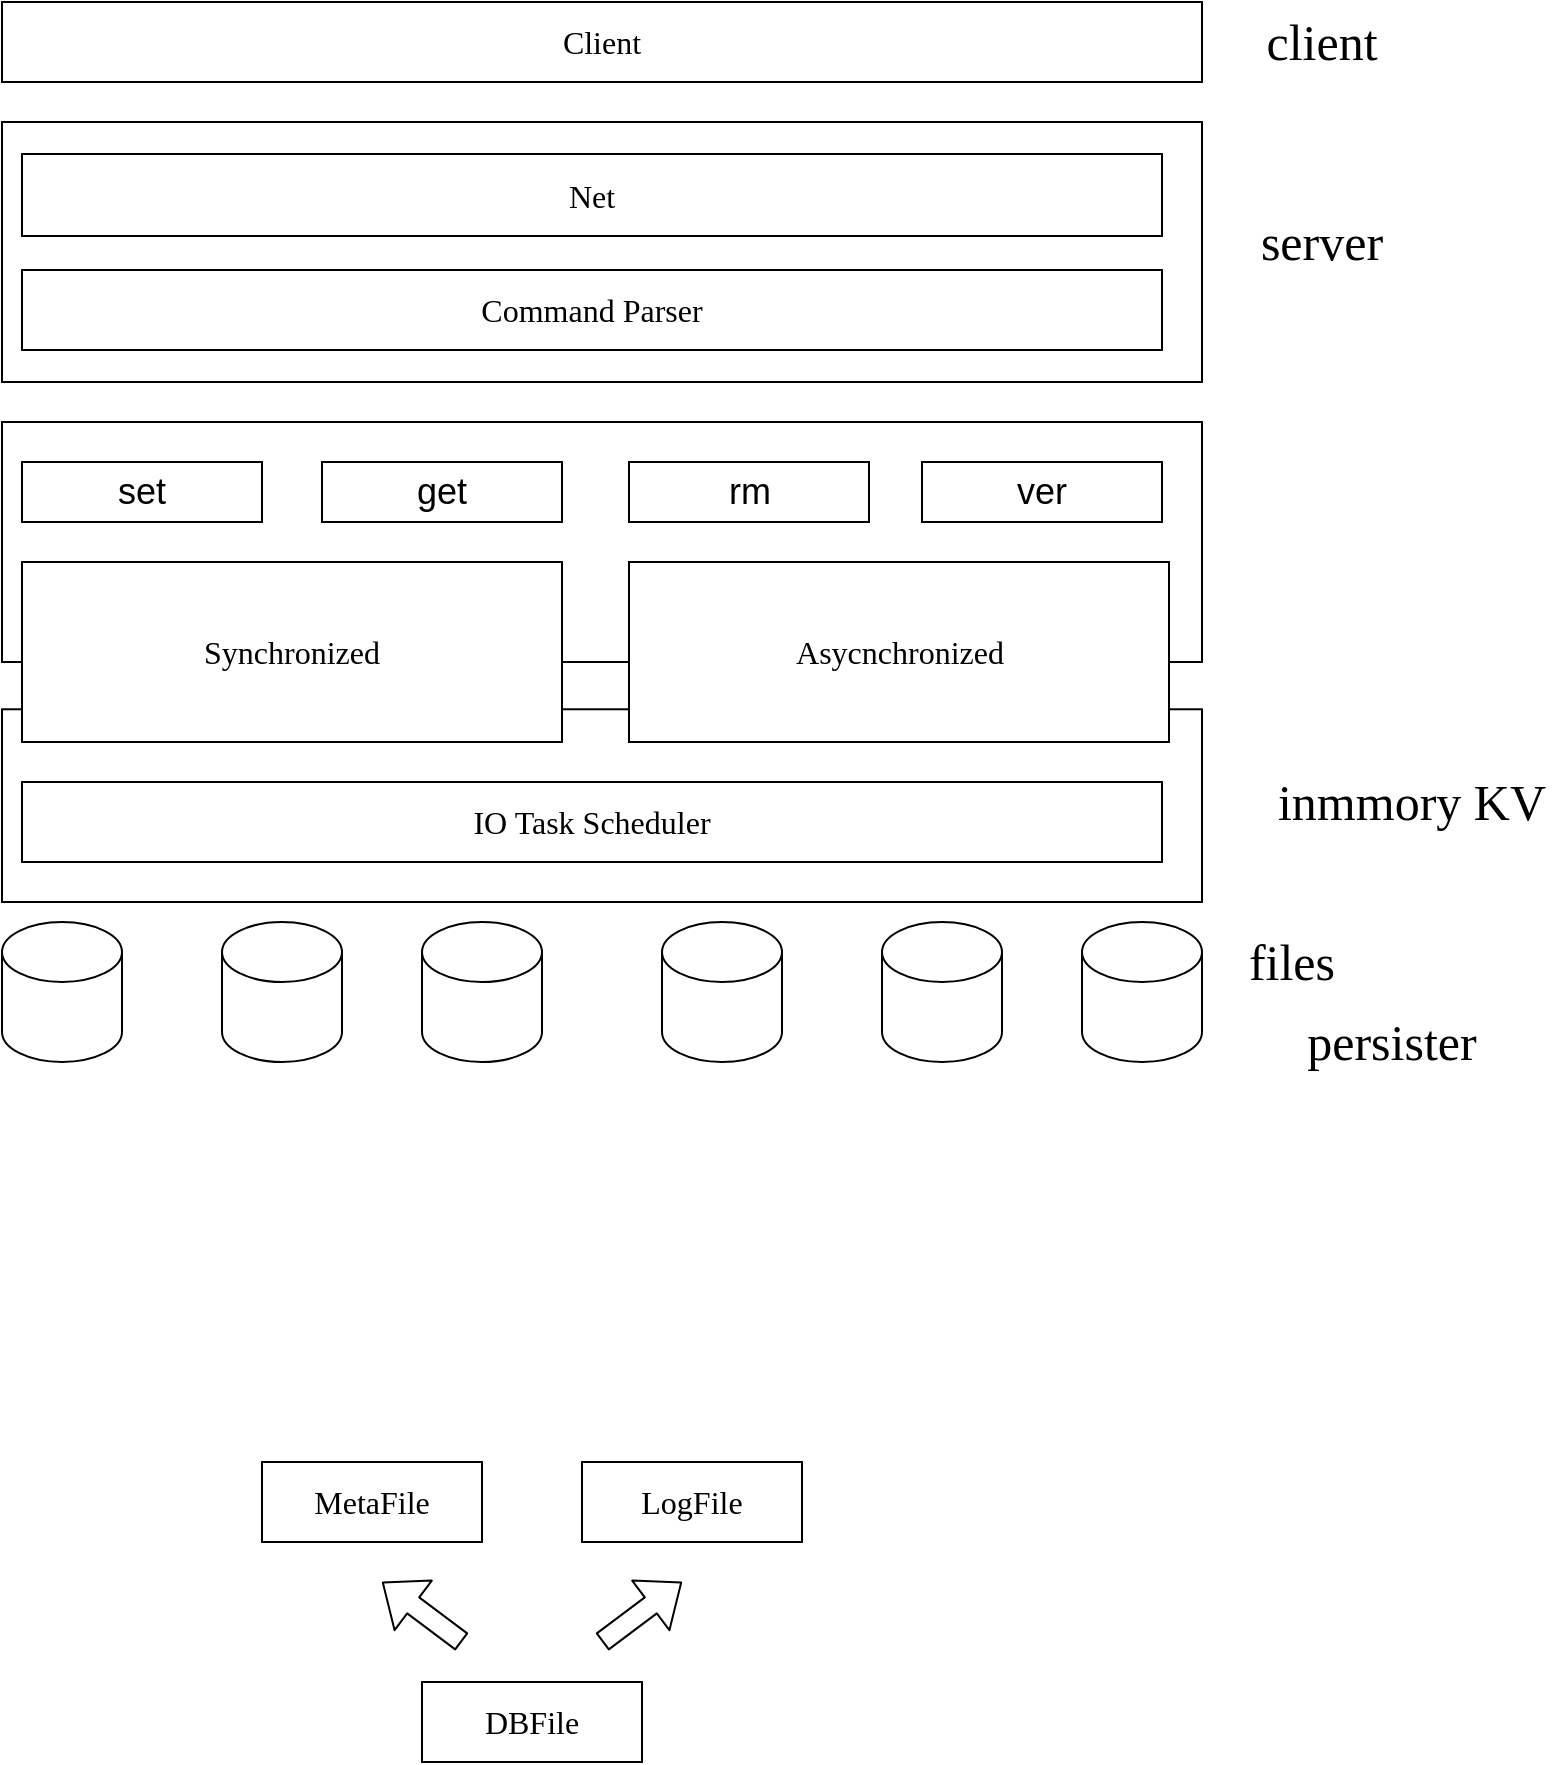 <mxfile>
    <diagram id="WoPxDRuf-QjIDOLjJjYh" name="鸡架图">
        <mxGraphModel dx="988" dy="1246" grid="1" gridSize="10" guides="1" tooltips="1" connect="1" arrows="1" fold="1" page="1" pageScale="1" pageWidth="827" pageHeight="1169" math="0" shadow="0">
            <root>
                <mxCell id="0"/>
                <mxCell id="1" parent="0"/>
                <mxCell id="27" value="Client" style="rounded=0;whiteSpace=wrap;html=1;fontFamily=Comic Sans MS;fontSize=16;" parent="1" vertex="1">
                    <mxGeometry x="20" y="10" width="600" height="40" as="geometry"/>
                </mxCell>
                <mxCell id="30" value="" style="group" parent="1" vertex="1" connectable="0">
                    <mxGeometry x="20" y="370" width="600" height="90" as="geometry"/>
                </mxCell>
                <mxCell id="31" value="" style="rounded=0;whiteSpace=wrap;html=1;" parent="30" vertex="1">
                    <mxGeometry y="-6.36" width="600" height="96.36" as="geometry"/>
                </mxCell>
                <mxCell id="48" value="IO Task Scheduler" style="rounded=0;whiteSpace=wrap;html=1;fontFamily=Comic Sans MS;fontSize=16;" parent="30" vertex="1">
                    <mxGeometry x="10" y="30" width="570" height="40" as="geometry"/>
                </mxCell>
                <mxCell id="8" value="" style="rounded=0;whiteSpace=wrap;html=1;" parent="1" vertex="1">
                    <mxGeometry x="20" y="70" width="600" height="130" as="geometry"/>
                </mxCell>
                <mxCell id="11" value="&lt;span style=&quot;font-size: 25px&quot;&gt;inmmory KV&lt;/span&gt;" style="text;html=1;strokeColor=none;fillColor=none;align=center;verticalAlign=middle;whiteSpace=wrap;rounded=0;fontSize=16;fontFamily=Comic Sans MS;" parent="1" vertex="1">
                    <mxGeometry x="650" y="390" width="150" height="40" as="geometry"/>
                </mxCell>
                <mxCell id="12" value="&lt;span style=&quot;font-size: 25px&quot;&gt;server&lt;/span&gt;" style="text;html=1;strokeColor=none;fillColor=none;align=center;verticalAlign=middle;whiteSpace=wrap;rounded=0;fontSize=16;fontFamily=Comic Sans MS;" parent="1" vertex="1">
                    <mxGeometry x="640" y="110" width="80" height="40" as="geometry"/>
                </mxCell>
                <mxCell id="13" value="Net" style="rounded=0;whiteSpace=wrap;html=1;fontFamily=Comic Sans MS;fontSize=16;" parent="1" vertex="1">
                    <mxGeometry x="30" y="86" width="570" height="41" as="geometry"/>
                </mxCell>
                <mxCell id="15" value="Command Parser" style="rounded=0;whiteSpace=wrap;html=1;fontFamily=Comic Sans MS;fontSize=16;" parent="1" vertex="1">
                    <mxGeometry x="30" y="144" width="570" height="40" as="geometry"/>
                </mxCell>
                <mxCell id="26" value="" style="group" parent="1" vertex="1" connectable="0">
                    <mxGeometry x="20" y="230" width="600" height="190" as="geometry"/>
                </mxCell>
                <mxCell id="2" value="" style="rounded=0;whiteSpace=wrap;html=1;" parent="26" vertex="1">
                    <mxGeometry y="-10" width="600" height="120" as="geometry"/>
                </mxCell>
                <mxCell id="18" value="&lt;font style=&quot;font-size: 18px&quot;&gt;rm&lt;/font&gt;" style="rounded=0;whiteSpace=wrap;html=1;" parent="26" vertex="1">
                    <mxGeometry x="313.5" y="10" width="120" height="30" as="geometry"/>
                </mxCell>
                <mxCell id="19" value="&lt;font style=&quot;font-size: 18px&quot;&gt;ver&lt;/font&gt;" style="rounded=0;whiteSpace=wrap;html=1;" parent="26" vertex="1">
                    <mxGeometry x="460" y="10" width="120" height="30" as="geometry"/>
                </mxCell>
                <mxCell id="21" value="&lt;font style=&quot;font-size: 18px&quot;&gt;set&lt;/font&gt;" style="rounded=0;whiteSpace=wrap;html=1;" parent="26" vertex="1">
                    <mxGeometry x="10" y="10" width="120" height="30" as="geometry"/>
                </mxCell>
                <mxCell id="22" value="&lt;font style=&quot;font-size: 18px&quot;&gt;get&lt;/font&gt;" style="rounded=0;whiteSpace=wrap;html=1;" parent="26" vertex="1">
                    <mxGeometry x="160" y="10" width="120" height="30" as="geometry"/>
                </mxCell>
                <mxCell id="24" value="Synchronized" style="rounded=0;whiteSpace=wrap;html=1;fontFamily=Comic Sans MS;fontSize=16;" parent="26" vertex="1">
                    <mxGeometry x="10" y="60" width="270" height="90" as="geometry"/>
                </mxCell>
                <mxCell id="25" value="Asycnchronized" style="rounded=0;whiteSpace=wrap;html=1;fontFamily=Comic Sans MS;fontSize=16;" parent="26" vertex="1">
                    <mxGeometry x="313.5" y="60" width="270" height="90" as="geometry"/>
                </mxCell>
                <mxCell id="28" style="edgeStyle=orthogonalEdgeStyle;rounded=0;orthogonalLoop=1;jettySize=auto;html=1;exitX=0.5;exitY=1;exitDx=0;exitDy=0;fontFamily=Comic Sans MS;fontSize=16;" parent="1" source="27" target="27" edge="1">
                    <mxGeometry relative="1" as="geometry"/>
                </mxCell>
                <mxCell id="29" value="&lt;span style=&quot;font-size: 25px&quot;&gt;client&lt;/span&gt;" style="text;html=1;strokeColor=none;fillColor=none;align=center;verticalAlign=middle;whiteSpace=wrap;rounded=0;fontSize=16;fontFamily=Comic Sans MS;" parent="1" vertex="1">
                    <mxGeometry x="640" y="10" width="80" height="40" as="geometry"/>
                </mxCell>
                <mxCell id="38" value="&lt;span style=&quot;font-size: 25px&quot;&gt;persister&lt;/span&gt;" style="text;html=1;strokeColor=none;fillColor=none;align=center;verticalAlign=middle;whiteSpace=wrap;rounded=0;fontSize=16;fontFamily=Comic Sans MS;" parent="1" vertex="1">
                    <mxGeometry x="640" y="510" width="150" height="40" as="geometry"/>
                </mxCell>
                <mxCell id="39" value="" style="shape=cylinder3;whiteSpace=wrap;html=1;boundedLbl=1;backgroundOutline=1;size=15;fontFamily=Comic Sans MS;fontSize=16;" parent="1" vertex="1">
                    <mxGeometry x="20" y="470" width="60" height="70" as="geometry"/>
                </mxCell>
                <mxCell id="40" value="" style="shape=cylinder3;whiteSpace=wrap;html=1;boundedLbl=1;backgroundOutline=1;size=15;fontFamily=Comic Sans MS;fontSize=16;" parent="1" vertex="1">
                    <mxGeometry x="130" y="470" width="60" height="70" as="geometry"/>
                </mxCell>
                <mxCell id="41" value="" style="shape=cylinder3;whiteSpace=wrap;html=1;boundedLbl=1;backgroundOutline=1;size=15;fontFamily=Comic Sans MS;fontSize=16;" parent="1" vertex="1">
                    <mxGeometry x="230" y="470" width="60" height="70" as="geometry"/>
                </mxCell>
                <mxCell id="42" value="" style="shape=cylinder3;whiteSpace=wrap;html=1;boundedLbl=1;backgroundOutline=1;size=15;fontFamily=Comic Sans MS;fontSize=16;" parent="1" vertex="1">
                    <mxGeometry x="350" y="470" width="60" height="70" as="geometry"/>
                </mxCell>
                <mxCell id="43" value="" style="shape=cylinder3;whiteSpace=wrap;html=1;boundedLbl=1;backgroundOutline=1;size=15;fontFamily=Comic Sans MS;fontSize=16;" parent="1" vertex="1">
                    <mxGeometry x="460" y="470" width="60" height="70" as="geometry"/>
                </mxCell>
                <mxCell id="44" value="" style="shape=cylinder3;whiteSpace=wrap;html=1;boundedLbl=1;backgroundOutline=1;size=15;fontFamily=Comic Sans MS;fontSize=16;" parent="1" vertex="1">
                    <mxGeometry x="560" y="470" width="60" height="70" as="geometry"/>
                </mxCell>
                <mxCell id="45" value="&lt;span style=&quot;font-size: 25px&quot;&gt;files&lt;/span&gt;" style="text;html=1;strokeColor=none;fillColor=none;align=center;verticalAlign=middle;whiteSpace=wrap;rounded=0;fontSize=16;fontFamily=Comic Sans MS;" parent="1" vertex="1">
                    <mxGeometry x="590" y="470" width="150" height="40" as="geometry"/>
                </mxCell>
                <mxCell id="49" value="DBFile" style="rounded=0;whiteSpace=wrap;html=1;fontFamily=Comic Sans MS;fontSize=16;" vertex="1" parent="1">
                    <mxGeometry x="230" y="850" width="110" height="40" as="geometry"/>
                </mxCell>
                <mxCell id="50" value="MetaFile" style="rounded=0;whiteSpace=wrap;html=1;fontFamily=Comic Sans MS;fontSize=16;" vertex="1" parent="1">
                    <mxGeometry x="150" y="740" width="110" height="40" as="geometry"/>
                </mxCell>
                <mxCell id="51" value="LogFile" style="rounded=0;whiteSpace=wrap;html=1;fontFamily=Comic Sans MS;fontSize=16;" vertex="1" parent="1">
                    <mxGeometry x="310" y="740" width="110" height="40" as="geometry"/>
                </mxCell>
                <mxCell id="52" value="" style="shape=flexArrow;endArrow=classic;html=1;" edge="1" parent="1">
                    <mxGeometry width="50" height="50" relative="1" as="geometry">
                        <mxPoint x="320" y="830" as="sourcePoint"/>
                        <mxPoint x="360" y="800" as="targetPoint"/>
                    </mxGeometry>
                </mxCell>
                <mxCell id="56" value="" style="shape=flexArrow;endArrow=classic;html=1;" edge="1" parent="1">
                    <mxGeometry width="50" height="50" relative="1" as="geometry">
                        <mxPoint x="250" y="830" as="sourcePoint"/>
                        <mxPoint x="210" y="800" as="targetPoint"/>
                    </mxGeometry>
                </mxCell>
            </root>
        </mxGraphModel>
    </diagram>
    <diagram id="wxAgiaVhdB2gb7gR1KPk" name="接口图">
        <mxGraphModel dx="772" dy="1167" grid="1" gridSize="10" guides="1" tooltips="1" connect="1" arrows="1" fold="1" page="1" pageScale="1" pageWidth="827" pageHeight="1169" math="0" shadow="0">
            <root>
                <mxCell id="Sv32b_LFhlF7Ovbl0cCC-0"/>
                <mxCell id="Sv32b_LFhlF7Ovbl0cCC-1" parent="Sv32b_LFhlF7Ovbl0cCC-0"/>
            </root>
        </mxGraphModel>
    </diagram>
</mxfile>
